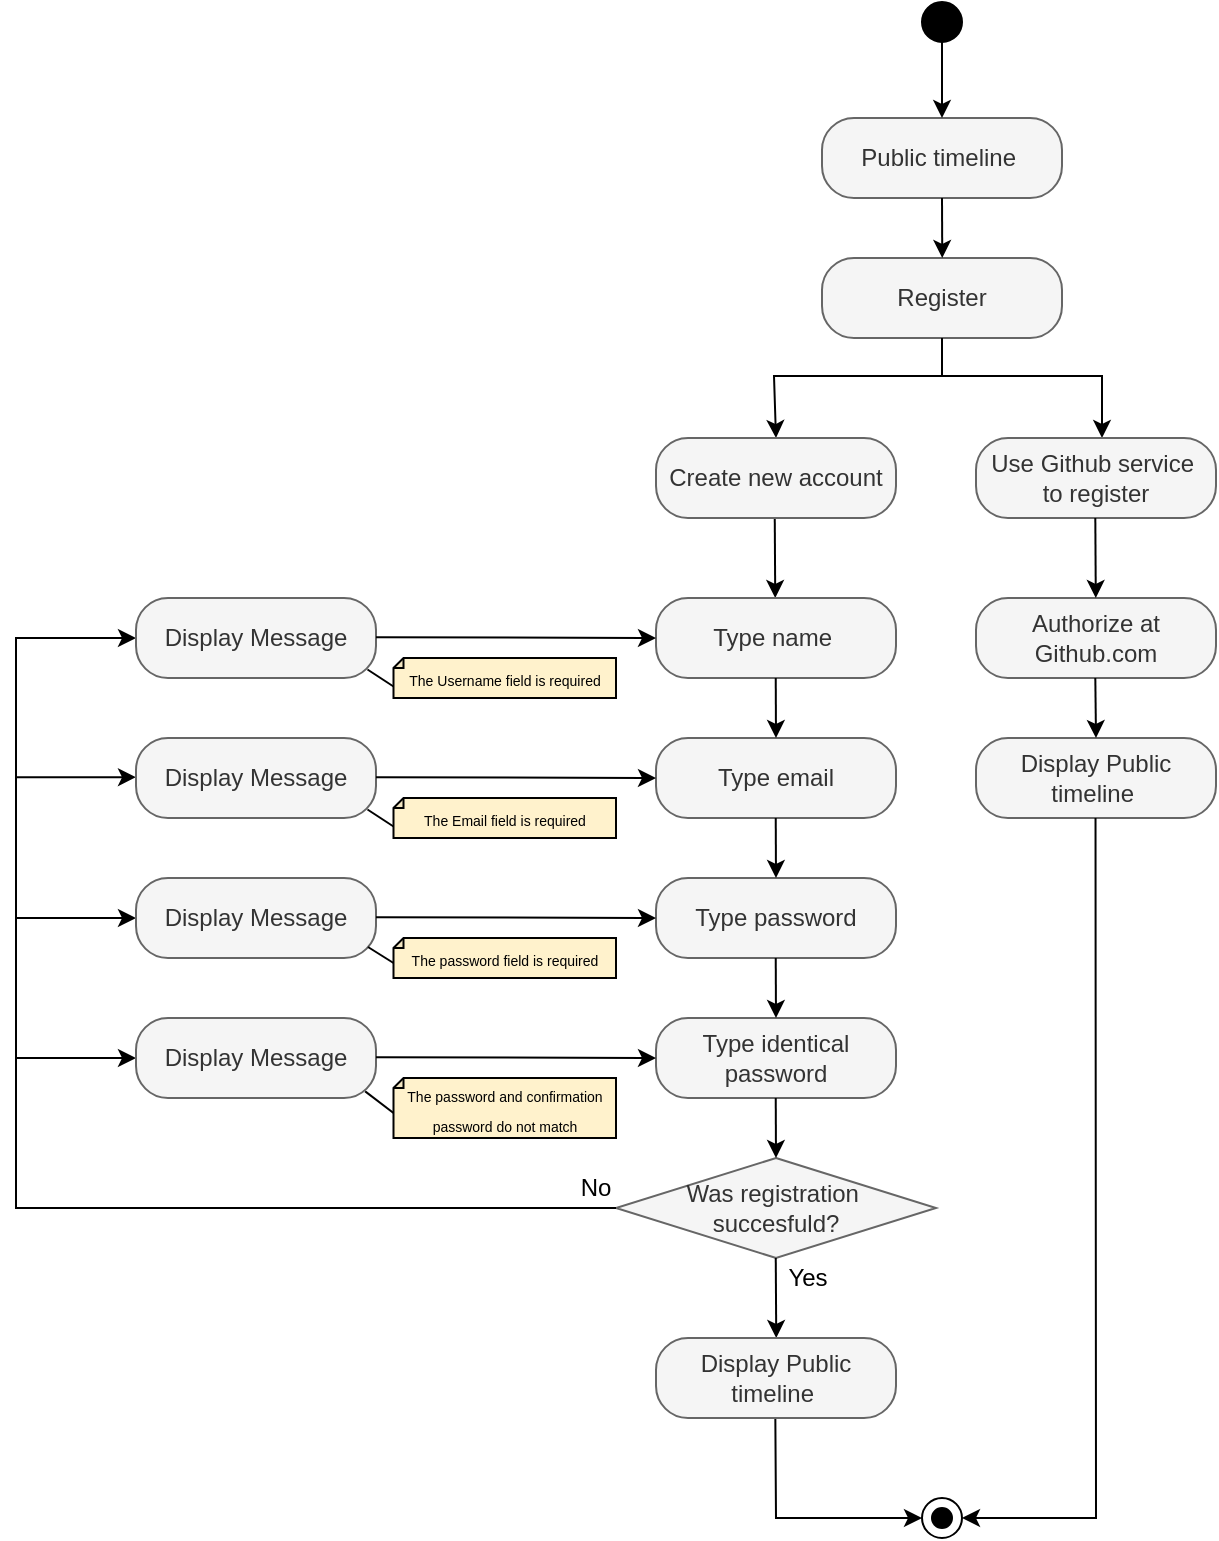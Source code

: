<mxfile version="25.0.2">
  <diagram id="C5RBs43oDa-KdzZeNtuy" name="Page-1">
    <mxGraphModel dx="1908" dy="85" grid="0" gridSize="10" guides="1" tooltips="1" connect="1" arrows="1" fold="1" page="1" pageScale="1" pageWidth="827" pageHeight="1169" math="0" shadow="0">
      <root>
        <mxCell id="WIyWlLk6GJQsqaUBKTNV-0" />
        <mxCell id="WIyWlLk6GJQsqaUBKTNV-1" parent="WIyWlLk6GJQsqaUBKTNV-0" />
        <mxCell id="FSEgTZkNE_-apT6jtSsS-69" value="Public timeline&amp;nbsp;" style="rounded=1;whiteSpace=wrap;html=1;arcSize=40;html=1;glass=0;shadow=0;labelBackgroundColor=none;fillColor=#f5f5f5;fontColor=#333333;strokeColor=#666666;" parent="WIyWlLk6GJQsqaUBKTNV-1" vertex="1">
          <mxGeometry x="463" y="1290" width="120" height="40" as="geometry" />
        </mxCell>
        <mxCell id="FSEgTZkNE_-apT6jtSsS-70" value="Register" style="rounded=1;whiteSpace=wrap;html=1;arcSize=40;whiteSpace=wrap;html=1;labelBackgroundColor=none;fillColor=#f5f5f5;fontColor=#333333;strokeColor=#666666;" parent="WIyWlLk6GJQsqaUBKTNV-1" vertex="1">
          <mxGeometry x="463" y="1360" width="120" height="40" as="geometry" />
        </mxCell>
        <mxCell id="FSEgTZkNE_-apT6jtSsS-71" value="Was&amp;nbsp;&lt;span style=&quot;background-color: initial;&quot;&gt;registration&amp;nbsp;&lt;/span&gt;&lt;div&gt;&lt;div&gt;succesfuld?&lt;/div&gt;&lt;/div&gt;" style="rhombus;whiteSpace=wrap;html=1;rounded=0;labelBackgroundColor=none;fillColor=#f5f5f5;fontColor=#333333;strokeColor=#666666;" parent="WIyWlLk6GJQsqaUBKTNV-1" vertex="1">
          <mxGeometry x="360" y="1810" width="160" height="50" as="geometry" />
        </mxCell>
        <mxCell id="FSEgTZkNE_-apT6jtSsS-75" value="" style="endArrow=classic;html=1;rounded=0;entryX=0.5;entryY=0;entryDx=0;entryDy=0;labelBackgroundColor=none;fontColor=default;" parent="WIyWlLk6GJQsqaUBKTNV-1" target="FSEgTZkNE_-apT6jtSsS-69" edge="1">
          <mxGeometry width="50" height="50" relative="1" as="geometry">
            <mxPoint x="523" y="1250" as="sourcePoint" />
            <mxPoint x="553" y="1280" as="targetPoint" />
          </mxGeometry>
        </mxCell>
        <mxCell id="FSEgTZkNE_-apT6jtSsS-76" value="" style="endArrow=classic;html=1;rounded=0;labelBackgroundColor=none;fontColor=default;" parent="WIyWlLk6GJQsqaUBKTNV-1" edge="1">
          <mxGeometry width="50" height="50" relative="1" as="geometry">
            <mxPoint x="523" y="1330" as="sourcePoint" />
            <mxPoint x="523.12" y="1360" as="targetPoint" />
          </mxGeometry>
        </mxCell>
        <mxCell id="FSEgTZkNE_-apT6jtSsS-77" value="" style="endArrow=classic;html=1;rounded=0;labelBackgroundColor=none;fontColor=default;" parent="WIyWlLk6GJQsqaUBKTNV-1" edge="1">
          <mxGeometry width="50" height="50" relative="1" as="geometry">
            <mxPoint x="439.38" y="1490" as="sourcePoint" />
            <mxPoint x="439.62" y="1530" as="targetPoint" />
          </mxGeometry>
        </mxCell>
        <mxCell id="FSEgTZkNE_-apT6jtSsS-78" value="" style="endArrow=classic;html=1;rounded=0;entryX=0.5;entryY=0;entryDx=0;entryDy=0;labelBackgroundColor=none;fontColor=default;" parent="WIyWlLk6GJQsqaUBKTNV-1" target="FSEgTZkNE_-apT6jtSsS-93" edge="1">
          <mxGeometry width="50" height="50" relative="1" as="geometry">
            <mxPoint x="523" y="1400" as="sourcePoint" />
            <mxPoint x="443" y="1450" as="targetPoint" />
            <Array as="points">
              <mxPoint x="523" y="1419" />
              <mxPoint x="439" y="1419" />
            </Array>
          </mxGeometry>
        </mxCell>
        <mxCell id="FSEgTZkNE_-apT6jtSsS-81" value="Yes" style="text;html=1;align=center;verticalAlign=middle;whiteSpace=wrap;rounded=0;labelBackgroundColor=none;" parent="WIyWlLk6GJQsqaUBKTNV-1" vertex="1">
          <mxGeometry x="426" y="1855" width="60" height="30" as="geometry" />
        </mxCell>
        <mxCell id="FSEgTZkNE_-apT6jtSsS-82" value="" style="endArrow=classic;html=1;rounded=0;exitX=0;exitY=0.5;exitDx=0;exitDy=0;labelBackgroundColor=none;fontColor=default;" parent="WIyWlLk6GJQsqaUBKTNV-1" source="FSEgTZkNE_-apT6jtSsS-71" edge="1">
          <mxGeometry width="50" height="50" relative="1" as="geometry">
            <mxPoint x="240" y="1829.76" as="sourcePoint" />
            <mxPoint x="120" y="1550" as="targetPoint" />
            <Array as="points">
              <mxPoint x="60" y="1835" />
              <mxPoint x="60" y="1550" />
            </Array>
          </mxGeometry>
        </mxCell>
        <mxCell id="FSEgTZkNE_-apT6jtSsS-83" value="No" style="text;html=1;align=center;verticalAlign=middle;whiteSpace=wrap;rounded=0;labelBackgroundColor=none;" parent="WIyWlLk6GJQsqaUBKTNV-1" vertex="1">
          <mxGeometry x="320" y="1810" width="60" height="30" as="geometry" />
        </mxCell>
        <mxCell id="FSEgTZkNE_-apT6jtSsS-84" value="" style="verticalLabelPosition=bottom;verticalAlign=top;html=1;shape=mxgraph.flowchart.on-page_reference;fillColor=none;rounded=0;labelBackgroundColor=none;" parent="WIyWlLk6GJQsqaUBKTNV-1" vertex="1">
          <mxGeometry x="513" y="1980" width="20" height="20" as="geometry" />
        </mxCell>
        <mxCell id="FSEgTZkNE_-apT6jtSsS-85" value="" style="verticalLabelPosition=bottom;verticalAlign=top;html=1;shape=mxgraph.flowchart.on-page_reference;rounded=0;labelBackgroundColor=none;fillColor=#000000;" parent="WIyWlLk6GJQsqaUBKTNV-1" vertex="1">
          <mxGeometry x="518" y="1985" width="10" height="10" as="geometry" />
        </mxCell>
        <mxCell id="FSEgTZkNE_-apT6jtSsS-86" value="" style="endArrow=classic;html=1;rounded=0;labelBackgroundColor=none;fontColor=default;" parent="WIyWlLk6GJQsqaUBKTNV-1" edge="1">
          <mxGeometry width="50" height="50" relative="1" as="geometry">
            <mxPoint x="439.88" y="1860" as="sourcePoint" />
            <mxPoint x="440.12" y="1900" as="targetPoint" />
          </mxGeometry>
        </mxCell>
        <mxCell id="FSEgTZkNE_-apT6jtSsS-88" value="" style="endArrow=classic;html=1;rounded=0;labelBackgroundColor=none;fontColor=default;entryX=0;entryY=0.5;entryDx=0;entryDy=0;entryPerimeter=0;" parent="WIyWlLk6GJQsqaUBKTNV-1" target="FSEgTZkNE_-apT6jtSsS-84" edge="1">
          <mxGeometry width="50" height="50" relative="1" as="geometry">
            <mxPoint x="439.67" y="1940" as="sourcePoint" />
            <mxPoint x="440" y="2010" as="targetPoint" />
            <Array as="points">
              <mxPoint x="440" y="1990" />
            </Array>
          </mxGeometry>
        </mxCell>
        <mxCell id="FSEgTZkNE_-apT6jtSsS-89" value="" style="endArrow=classic;html=1;rounded=0;labelBackgroundColor=none;fontColor=default;" parent="WIyWlLk6GJQsqaUBKTNV-1" edge="1">
          <mxGeometry width="50" height="50" relative="1" as="geometry">
            <mxPoint x="523" y="1401" as="sourcePoint" />
            <mxPoint x="603" y="1450" as="targetPoint" />
            <Array as="points">
              <mxPoint x="523" y="1419" />
              <mxPoint x="603" y="1419" />
            </Array>
          </mxGeometry>
        </mxCell>
        <mxCell id="FSEgTZkNE_-apT6jtSsS-92" value="Display Public timeline&amp;nbsp;" style="rounded=1;whiteSpace=wrap;html=1;arcSize=40;whiteSpace=wrap;html=1;glass=0;shadow=0;labelBackgroundColor=none;fillColor=#f5f5f5;fontColor=#333333;strokeColor=#666666;" parent="WIyWlLk6GJQsqaUBKTNV-1" vertex="1">
          <mxGeometry x="380" y="1900" width="120" height="40" as="geometry" />
        </mxCell>
        <mxCell id="FSEgTZkNE_-apT6jtSsS-93" value="Create new account" style="rounded=1;whiteSpace=wrap;html=1;arcSize=40;whiteSpace=wrap;html=1;labelBackgroundColor=none;fillColor=#f5f5f5;fontColor=#333333;strokeColor=#666666;" parent="WIyWlLk6GJQsqaUBKTNV-1" vertex="1">
          <mxGeometry x="380" y="1450" width="120" height="40" as="geometry" />
        </mxCell>
        <mxCell id="FSEgTZkNE_-apT6jtSsS-94" value="Use Github service&amp;nbsp;&lt;div&gt;to register&lt;/div&gt;" style="rounded=1;whiteSpace=wrap;html=1;arcSize=40;whiteSpace=wrap;html=1;labelBackgroundColor=none;fillColor=#f5f5f5;fontColor=#333333;strokeColor=#666666;" parent="WIyWlLk6GJQsqaUBKTNV-1" vertex="1">
          <mxGeometry x="540" y="1450" width="120" height="40" as="geometry" />
        </mxCell>
        <mxCell id="FSEgTZkNE_-apT6jtSsS-95" value="Type name&amp;nbsp;" style="rounded=1;whiteSpace=wrap;html=1;arcSize=40;whiteSpace=wrap;html=1;labelBackgroundColor=none;fillColor=#f5f5f5;fontColor=#333333;strokeColor=#666666;" parent="WIyWlLk6GJQsqaUBKTNV-1" vertex="1">
          <mxGeometry x="380" y="1530" width="120" height="40" as="geometry" />
        </mxCell>
        <mxCell id="FSEgTZkNE_-apT6jtSsS-96" value="Type email" style="rounded=1;whiteSpace=wrap;html=1;arcSize=40;whiteSpace=wrap;html=1;labelBackgroundColor=none;fillColor=#f5f5f5;fontColor=#333333;strokeColor=#666666;" parent="WIyWlLk6GJQsqaUBKTNV-1" vertex="1">
          <mxGeometry x="380" y="1600" width="120" height="40" as="geometry" />
        </mxCell>
        <mxCell id="FSEgTZkNE_-apT6jtSsS-97" value="Type password" style="rounded=1;whiteSpace=wrap;html=1;arcSize=40;whiteSpace=wrap;html=1;labelBackgroundColor=none;fillColor=#f5f5f5;fontColor=#333333;strokeColor=#666666;" parent="WIyWlLk6GJQsqaUBKTNV-1" vertex="1">
          <mxGeometry x="380" y="1670" width="120" height="40" as="geometry" />
        </mxCell>
        <mxCell id="FSEgTZkNE_-apT6jtSsS-98" value="Type identical password" style="rounded=1;whiteSpace=wrap;html=1;arcSize=40;whiteSpace=wrap;html=1;labelBackgroundColor=none;fillColor=#f5f5f5;fontColor=#333333;strokeColor=#666666;" parent="WIyWlLk6GJQsqaUBKTNV-1" vertex="1">
          <mxGeometry x="380" y="1740" width="120" height="40" as="geometry" />
        </mxCell>
        <mxCell id="FSEgTZkNE_-apT6jtSsS-105" value="" style="endArrow=classic;html=1;rounded=0;entryX=0;entryY=0.5;entryDx=0;entryDy=0;labelBackgroundColor=none;fontColor=default;" parent="WIyWlLk6GJQsqaUBKTNV-1" edge="1">
          <mxGeometry width="50" height="50" relative="1" as="geometry">
            <mxPoint x="60" y="1760" as="sourcePoint" />
            <mxPoint x="120" y="1760.0" as="targetPoint" />
          </mxGeometry>
        </mxCell>
        <mxCell id="FSEgTZkNE_-apT6jtSsS-106" value="" style="endArrow=classic;html=1;rounded=0;labelBackgroundColor=none;fontColor=default;" parent="WIyWlLk6GJQsqaUBKTNV-1" edge="1">
          <mxGeometry width="50" height="50" relative="1" as="geometry">
            <mxPoint x="439.87" y="1780" as="sourcePoint" />
            <mxPoint x="440" y="1810" as="targetPoint" />
          </mxGeometry>
        </mxCell>
        <mxCell id="FSEgTZkNE_-apT6jtSsS-107" value="" style="endArrow=classic;html=1;rounded=0;labelBackgroundColor=none;fontColor=default;" parent="WIyWlLk6GJQsqaUBKTNV-1" edge="1">
          <mxGeometry width="50" height="50" relative="1" as="geometry">
            <mxPoint x="439.87" y="1710" as="sourcePoint" />
            <mxPoint x="440" y="1740" as="targetPoint" />
          </mxGeometry>
        </mxCell>
        <mxCell id="FSEgTZkNE_-apT6jtSsS-108" value="" style="endArrow=classic;html=1;rounded=0;labelBackgroundColor=none;fontColor=default;" parent="WIyWlLk6GJQsqaUBKTNV-1" edge="1">
          <mxGeometry width="50" height="50" relative="1" as="geometry">
            <mxPoint x="439.87" y="1640" as="sourcePoint" />
            <mxPoint x="440" y="1670" as="targetPoint" />
          </mxGeometry>
        </mxCell>
        <mxCell id="FSEgTZkNE_-apT6jtSsS-109" value="" style="endArrow=classic;html=1;rounded=0;labelBackgroundColor=none;fontColor=default;" parent="WIyWlLk6GJQsqaUBKTNV-1" edge="1">
          <mxGeometry width="50" height="50" relative="1" as="geometry">
            <mxPoint x="439.87" y="1570" as="sourcePoint" />
            <mxPoint x="440" y="1600" as="targetPoint" />
          </mxGeometry>
        </mxCell>
        <mxCell id="FSEgTZkNE_-apT6jtSsS-126" value="Display Message" style="rounded=1;whiteSpace=wrap;html=1;arcSize=40;whiteSpace=wrap;html=1;labelBackgroundColor=none;fillColor=#f5f5f5;fontColor=#333333;strokeColor=#666666;" parent="WIyWlLk6GJQsqaUBKTNV-1" vertex="1">
          <mxGeometry x="120" y="1740" width="120" height="40" as="geometry" />
        </mxCell>
        <mxCell id="FSEgTZkNE_-apT6jtSsS-124" value="&lt;span style=&quot;line-height: 60%;&quot;&gt;&lt;font style=&quot;font-size: 7px; line-height: 10%;&quot;&gt;The password and confirmation password do not match&lt;/font&gt;&lt;/span&gt;" style="shape=note;whiteSpace=wrap;html=1;backgroundOutline=1;darkOpacity=0.05;rounded=0;flipH=1;size=5;labelBackgroundColor=none;fillColor=#fff2cc;strokeColor=#000000;" parent="WIyWlLk6GJQsqaUBKTNV-1" vertex="1">
          <mxGeometry x="248.75" y="1770" width="111.25" height="30" as="geometry" />
        </mxCell>
        <mxCell id="FSEgTZkNE_-apT6jtSsS-129" value="" style="endArrow=classic;html=1;rounded=0;entryX=0;entryY=0.5;entryDx=0;entryDy=0;labelBackgroundColor=none;fontColor=default;" parent="WIyWlLk6GJQsqaUBKTNV-1" target="FSEgTZkNE_-apT6jtSsS-98" edge="1">
          <mxGeometry width="50" height="50" relative="1" as="geometry">
            <mxPoint x="240" y="1759.6" as="sourcePoint" />
            <mxPoint x="300" y="1759.6" as="targetPoint" />
          </mxGeometry>
        </mxCell>
        <mxCell id="FSEgTZkNE_-apT6jtSsS-130" value="" style="endArrow=classic;html=1;rounded=0;entryX=0;entryY=0.5;entryDx=0;entryDy=0;labelBackgroundColor=none;fontColor=default;" parent="WIyWlLk6GJQsqaUBKTNV-1" edge="1">
          <mxGeometry width="50" height="50" relative="1" as="geometry">
            <mxPoint x="60" y="1690" as="sourcePoint" />
            <mxPoint x="120" y="1690.0" as="targetPoint" />
          </mxGeometry>
        </mxCell>
        <mxCell id="FSEgTZkNE_-apT6jtSsS-131" value="Display Message" style="rounded=1;whiteSpace=wrap;html=1;arcSize=40;whiteSpace=wrap;html=1;labelBackgroundColor=none;fillColor=#f5f5f5;fontColor=#333333;strokeColor=#666666;" parent="WIyWlLk6GJQsqaUBKTNV-1" vertex="1">
          <mxGeometry x="120" y="1670" width="120" height="40" as="geometry" />
        </mxCell>
        <mxCell id="FSEgTZkNE_-apT6jtSsS-132" value="&lt;font style=&quot;font-size: 7px;&quot;&gt;The password field is required&lt;/font&gt;" style="shape=note;whiteSpace=wrap;html=1;backgroundOutline=1;darkOpacity=0.05;rounded=0;flipH=1;size=5;labelBackgroundColor=none;fillColor=#fff2cc;strokeColor=#000000;" parent="WIyWlLk6GJQsqaUBKTNV-1" vertex="1">
          <mxGeometry x="248.75" y="1700" width="111.25" height="20" as="geometry" />
        </mxCell>
        <mxCell id="FSEgTZkNE_-apT6jtSsS-133" value="" style="endArrow=classic;html=1;rounded=0;entryX=0;entryY=0.5;entryDx=0;entryDy=0;labelBackgroundColor=none;fontColor=default;" parent="WIyWlLk6GJQsqaUBKTNV-1" edge="1">
          <mxGeometry width="50" height="50" relative="1" as="geometry">
            <mxPoint x="240" y="1689.6" as="sourcePoint" />
            <mxPoint x="380" y="1690" as="targetPoint" />
          </mxGeometry>
        </mxCell>
        <mxCell id="FSEgTZkNE_-apT6jtSsS-134" value="" style="endArrow=classic;html=1;rounded=0;entryX=0;entryY=0.5;entryDx=0;entryDy=0;labelBackgroundColor=none;fontColor=default;" parent="WIyWlLk6GJQsqaUBKTNV-1" edge="1">
          <mxGeometry width="50" height="50" relative="1" as="geometry">
            <mxPoint x="60" y="1619.6" as="sourcePoint" />
            <mxPoint x="120" y="1619.6" as="targetPoint" />
          </mxGeometry>
        </mxCell>
        <mxCell id="FSEgTZkNE_-apT6jtSsS-135" value="Display Message" style="rounded=1;whiteSpace=wrap;html=1;arcSize=40;whiteSpace=wrap;html=1;labelBackgroundColor=none;fillColor=#f5f5f5;fontColor=#333333;strokeColor=#666666;" parent="WIyWlLk6GJQsqaUBKTNV-1" vertex="1">
          <mxGeometry x="120" y="1600" width="120" height="40" as="geometry" />
        </mxCell>
        <mxCell id="FSEgTZkNE_-apT6jtSsS-136" value="&lt;span style=&quot;font-size: 7px;&quot;&gt;The Email field is required&lt;/span&gt;" style="shape=note;whiteSpace=wrap;html=1;backgroundOutline=1;darkOpacity=0.05;rounded=0;flipH=1;size=5;labelBackgroundColor=none;fillColor=#fff2cc;strokeColor=#000000;" parent="WIyWlLk6GJQsqaUBKTNV-1" vertex="1">
          <mxGeometry x="248.75" y="1630" width="111.25" height="20" as="geometry" />
        </mxCell>
        <mxCell id="FSEgTZkNE_-apT6jtSsS-137" value="" style="endArrow=classic;html=1;rounded=0;entryX=0;entryY=0.5;entryDx=0;entryDy=0;labelBackgroundColor=none;fontColor=default;" parent="WIyWlLk6GJQsqaUBKTNV-1" edge="1">
          <mxGeometry width="50" height="50" relative="1" as="geometry">
            <mxPoint x="240" y="1619.6" as="sourcePoint" />
            <mxPoint x="380" y="1620" as="targetPoint" />
          </mxGeometry>
        </mxCell>
        <mxCell id="FSEgTZkNE_-apT6jtSsS-139" value="Display Message" style="rounded=1;whiteSpace=wrap;html=1;arcSize=40;whiteSpace=wrap;html=1;labelBackgroundColor=none;fillColor=#f5f5f5;fontColor=#333333;strokeColor=#666666;" parent="WIyWlLk6GJQsqaUBKTNV-1" vertex="1">
          <mxGeometry x="120" y="1530" width="120" height="40" as="geometry" />
        </mxCell>
        <mxCell id="FSEgTZkNE_-apT6jtSsS-140" value="&lt;span style=&quot;font-size: 7px;&quot;&gt;The Username field is required&lt;/span&gt;" style="shape=note;whiteSpace=wrap;html=1;backgroundOutline=1;darkOpacity=0.05;rounded=0;flipH=1;size=5;labelBackgroundColor=none;fillColor=#fff2cc;strokeColor=#000000;" parent="WIyWlLk6GJQsqaUBKTNV-1" vertex="1">
          <mxGeometry x="248.75" y="1560" width="111.25" height="20" as="geometry" />
        </mxCell>
        <mxCell id="FSEgTZkNE_-apT6jtSsS-141" value="" style="endArrow=classic;html=1;rounded=0;entryX=0;entryY=0.5;entryDx=0;entryDy=0;labelBackgroundColor=none;fontColor=default;" parent="WIyWlLk6GJQsqaUBKTNV-1" edge="1">
          <mxGeometry width="50" height="50" relative="1" as="geometry">
            <mxPoint x="240" y="1549.6" as="sourcePoint" />
            <mxPoint x="380" y="1550" as="targetPoint" />
          </mxGeometry>
        </mxCell>
        <mxCell id="FSEgTZkNE_-apT6jtSsS-142" value="Authorize at Github.com" style="rounded=1;whiteSpace=wrap;html=1;arcSize=40;whiteSpace=wrap;html=1;labelBackgroundColor=none;fillColor=#f5f5f5;fontColor=#333333;strokeColor=#666666;" parent="WIyWlLk6GJQsqaUBKTNV-1" vertex="1">
          <mxGeometry x="540" y="1530" width="120" height="40" as="geometry" />
        </mxCell>
        <mxCell id="FSEgTZkNE_-apT6jtSsS-143" value="Display Public timeline&amp;nbsp;" style="rounded=1;whiteSpace=wrap;html=1;arcSize=40;whiteSpace=wrap;html=1;labelBackgroundColor=none;fillColor=#f5f5f5;fontColor=#333333;strokeColor=#666666;" parent="WIyWlLk6GJQsqaUBKTNV-1" vertex="1">
          <mxGeometry x="540" y="1600" width="120" height="40" as="geometry" />
        </mxCell>
        <mxCell id="FSEgTZkNE_-apT6jtSsS-144" value="" style="endArrow=classic;html=1;rounded=0;labelBackgroundColor=none;fontColor=default;" parent="WIyWlLk6GJQsqaUBKTNV-1" edge="1">
          <mxGeometry width="50" height="50" relative="1" as="geometry">
            <mxPoint x="599.66" y="1490" as="sourcePoint" />
            <mxPoint x="599.9" y="1530" as="targetPoint" />
          </mxGeometry>
        </mxCell>
        <mxCell id="FSEgTZkNE_-apT6jtSsS-145" value="" style="endArrow=classic;html=1;rounded=0;labelBackgroundColor=none;fontColor=default;" parent="WIyWlLk6GJQsqaUBKTNV-1" edge="1">
          <mxGeometry width="50" height="50" relative="1" as="geometry">
            <mxPoint x="599.66" y="1570" as="sourcePoint" />
            <mxPoint x="600" y="1600" as="targetPoint" />
          </mxGeometry>
        </mxCell>
        <mxCell id="FSEgTZkNE_-apT6jtSsS-146" value="" style="endArrow=classic;html=1;rounded=0;labelBackgroundColor=none;fontColor=default;entryX=1;entryY=0.5;entryDx=0;entryDy=0;entryPerimeter=0;" parent="WIyWlLk6GJQsqaUBKTNV-1" target="FSEgTZkNE_-apT6jtSsS-84" edge="1">
          <mxGeometry width="50" height="50" relative="1" as="geometry">
            <mxPoint x="599.76" y="1640" as="sourcePoint" />
            <mxPoint x="600" y="2010" as="targetPoint" />
            <Array as="points">
              <mxPoint x="600" y="1990" />
            </Array>
          </mxGeometry>
        </mxCell>
        <mxCell id="FSEgTZkNE_-apT6jtSsS-147" value="" style="endArrow=none;html=1;rounded=0;entryX=0;entryY=0;entryDx=111.25;entryDy=17.5;entryPerimeter=0;exitX=0.955;exitY=0.917;exitDx=0;exitDy=0;exitPerimeter=0;" parent="WIyWlLk6GJQsqaUBKTNV-1" source="FSEgTZkNE_-apT6jtSsS-126" target="FSEgTZkNE_-apT6jtSsS-124" edge="1">
          <mxGeometry width="50" height="50" relative="1" as="geometry">
            <mxPoint x="290" y="1760" as="sourcePoint" />
            <mxPoint x="340" y="1710" as="targetPoint" />
          </mxGeometry>
        </mxCell>
        <mxCell id="FSEgTZkNE_-apT6jtSsS-148" value="" style="endArrow=none;html=1;rounded=0;entryX=0;entryY=0;entryDx=111.25;entryDy=12.5;entryPerimeter=0;exitX=0.955;exitY=0.917;exitDx=0;exitDy=0;exitPerimeter=0;" parent="WIyWlLk6GJQsqaUBKTNV-1" target="FSEgTZkNE_-apT6jtSsS-132" edge="1">
          <mxGeometry width="50" height="50" relative="1" as="geometry">
            <mxPoint x="236" y="1704.5" as="sourcePoint" />
            <mxPoint x="250" y="1715.5" as="targetPoint" />
          </mxGeometry>
        </mxCell>
        <mxCell id="FSEgTZkNE_-apT6jtSsS-149" value="" style="endArrow=none;html=1;rounded=0;entryX=0;entryY=0;entryDx=111.25;entryDy=12.5;entryPerimeter=0;exitX=0.955;exitY=0.917;exitDx=0;exitDy=0;exitPerimeter=0;" parent="WIyWlLk6GJQsqaUBKTNV-1" edge="1">
          <mxGeometry width="50" height="50" relative="1" as="geometry">
            <mxPoint x="235.75" y="1635.75" as="sourcePoint" />
            <mxPoint x="248.75" y="1644.25" as="targetPoint" />
          </mxGeometry>
        </mxCell>
        <mxCell id="FSEgTZkNE_-apT6jtSsS-150" value="" style="endArrow=none;html=1;rounded=0;entryX=0;entryY=0;entryDx=111.25;entryDy=12.5;entryPerimeter=0;exitX=0.955;exitY=0.917;exitDx=0;exitDy=0;exitPerimeter=0;" parent="WIyWlLk6GJQsqaUBKTNV-1" edge="1">
          <mxGeometry width="50" height="50" relative="1" as="geometry">
            <mxPoint x="235.75" y="1565.75" as="sourcePoint" />
            <mxPoint x="248.75" y="1574.25" as="targetPoint" />
          </mxGeometry>
        </mxCell>
        <mxCell id="FSEgTZkNE_-apT6jtSsS-68" value="" style="verticalLabelPosition=bottom;verticalAlign=top;html=1;shape=mxgraph.flowchart.on-page_reference;rounded=0;labelBackgroundColor=none;fillColor=#000000;" parent="WIyWlLk6GJQsqaUBKTNV-1" vertex="1">
          <mxGeometry x="513" y="1232" width="20" height="20" as="geometry" />
        </mxCell>
      </root>
    </mxGraphModel>
  </diagram>
</mxfile>
